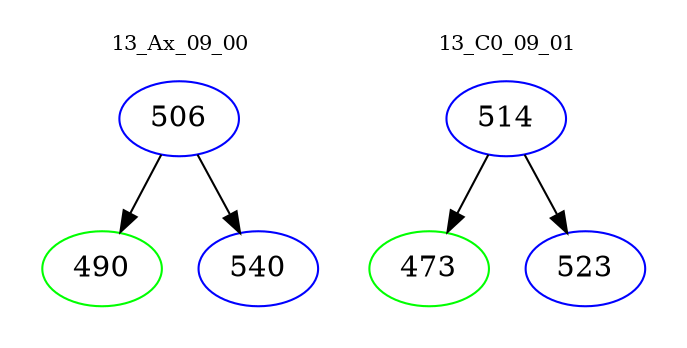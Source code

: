 digraph{
subgraph cluster_0 {
color = white
label = "13_Ax_09_00";
fontsize=10;
T0_506 [label="506", color="blue"]
T0_506 -> T0_490 [color="black"]
T0_490 [label="490", color="green"]
T0_506 -> T0_540 [color="black"]
T0_540 [label="540", color="blue"]
}
subgraph cluster_1 {
color = white
label = "13_C0_09_01";
fontsize=10;
T1_514 [label="514", color="blue"]
T1_514 -> T1_473 [color="black"]
T1_473 [label="473", color="green"]
T1_514 -> T1_523 [color="black"]
T1_523 [label="523", color="blue"]
}
}
